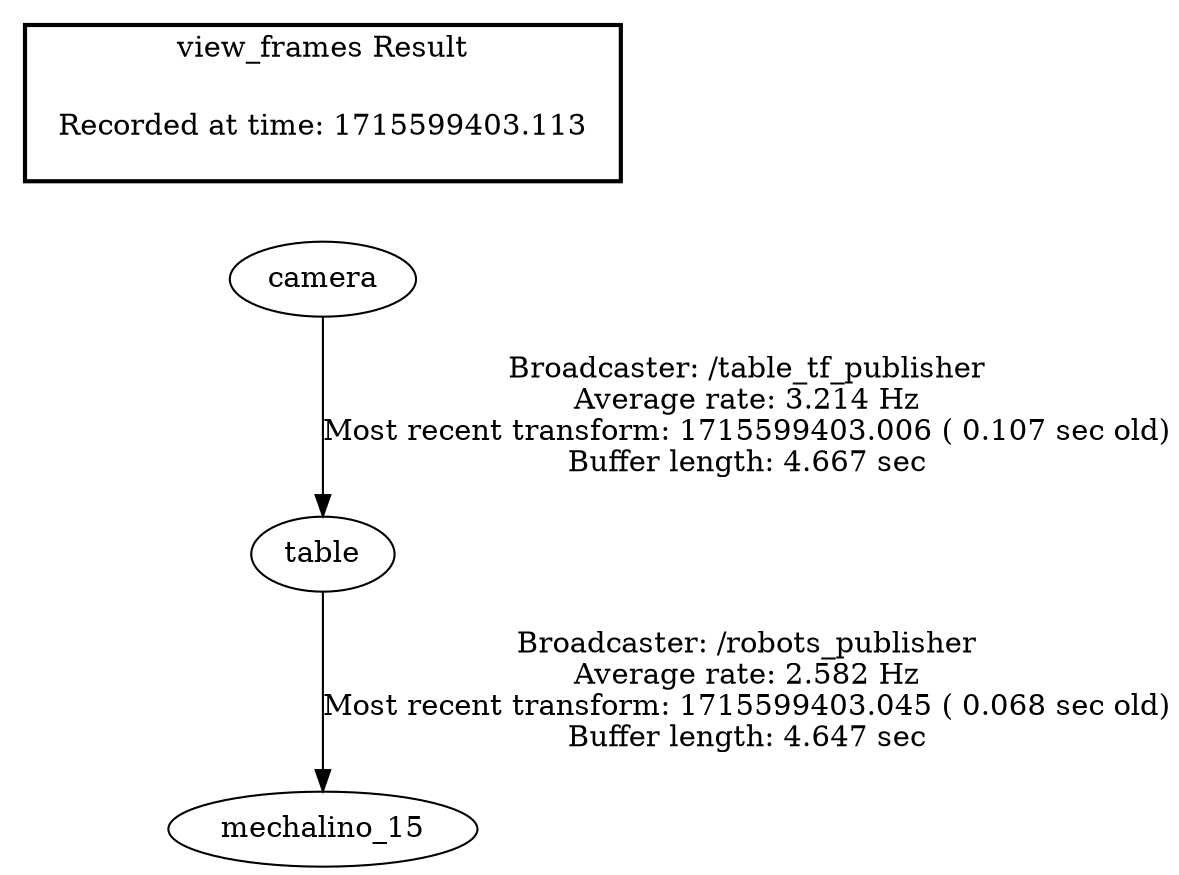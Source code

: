 digraph G {
"camera" -> "table"[label="Broadcaster: /table_tf_publisher\nAverage rate: 3.214 Hz\nMost recent transform: 1715599403.006 ( 0.107 sec old)\nBuffer length: 4.667 sec\n"];
"table" -> "mechalino_15"[label="Broadcaster: /robots_publisher\nAverage rate: 2.582 Hz\nMost recent transform: 1715599403.045 ( 0.068 sec old)\nBuffer length: 4.647 sec\n"];
edge [style=invis];
 subgraph cluster_legend { style=bold; color=black; label ="view_frames Result";
"Recorded at time: 1715599403.113"[ shape=plaintext ] ;
 }->"camera";
}
